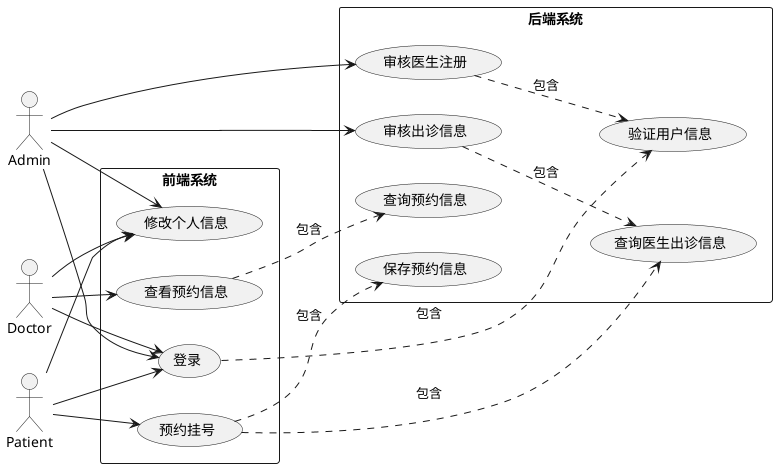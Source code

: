 @startuml use
left to right direction
actor Patient
actor Doctor
actor Admin

rectangle "前端系统" {
  usecase "登录" as UC1
  usecase "预约挂号" as UC2
  usecase "查看预约信息" as UC3
  usecase "修改个人信息" as UC4
}

rectangle "后端系统" {
  usecase "验证用户信息" as UC5
  usecase "查询医生出诊信息" as UC6
  usecase "保存预约信息" as UC7
  usecase "查询预约信息" as UC8
  usecase "审核医生注册" as UC9
  usecase "审核出诊信息" as UC10
}

Patient --> UC1
Patient --> UC2
Patient --> UC4
Doctor --> UC1
Doctor --> UC3
Doctor --> UC4
Admin --> UC1
Admin --> UC4
Admin --> UC9
Admin --> UC10

UC1 ..> UC5 : 包含
UC2 ..> UC6 : 包含
UC2 ..> UC7 : 包含
UC3 ..> UC8 : 包含
UC9 ..> UC5 : 包含
UC10 ..> UC6 : 包含

@enduml
